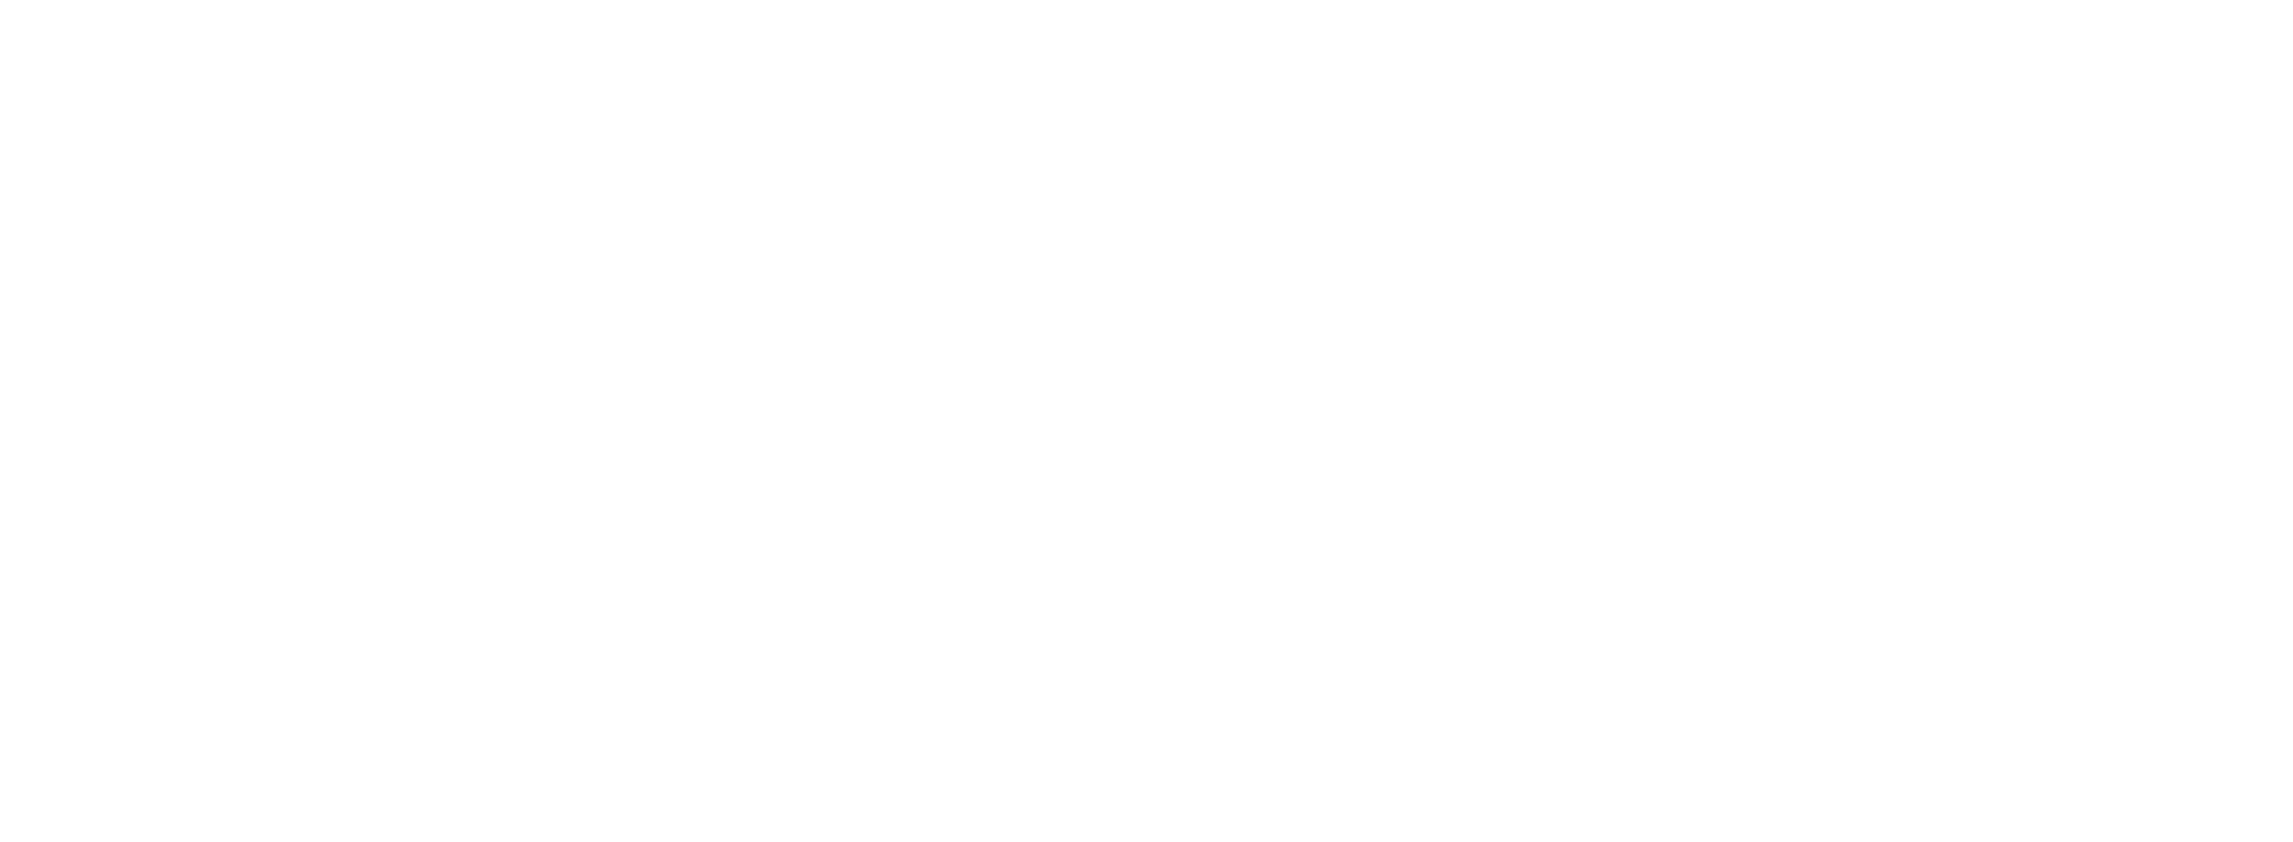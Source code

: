 // vim: set nomodifiable : DO NOT EDIT
//
// Edit "support/dotifyDependencyGraph.ts" and run "make docs" instead.
//
// @generated

digraph dependency_graph {
  bgcolor = "transparent";

  node[color = "white", fontcolor = "white"]; "@masochist/benchmark"
  node[color = "white", fontcolor = "white"]; "@masochist/codegen"
  node[color = "white", fontcolor = "white"]; "@masochist/compiler"
  node[color = "white", fontcolor = "white"]; "@masochist/graphql"
  node[color = "white", fontcolor = "white"]; "@masochist/legacy"
  node[color = "white", fontcolor = "white"]; "@masochist/lexer"
  node[color = "white", fontcolor = "white"]; "@masochist/parser"
  node[color = "white", fontcolor = "white"]; "@masochist/typescript"

  "@masochist/benchmark" -> "@masochist/common" [color = "white", fontcolor = "white"];
  "@masochist/benchmark" -> "@masochist/graphql" [color = "white", fontcolor = "white"];
  "@masochist/benchmark" -> "@masochist/legacy" [color = "white", fontcolor = "white"];
  "@masochist/benchmark" -> "@masochist/lexer" [color = "white", fontcolor = "white"];
  "@masochist/benchmark" -> "@masochist/parser" [color = "white", fontcolor = "white"];
  "@masochist/benchmark" -> "graphql" [color = "white", fontcolor = "white"];
  "@masochist/codegen" -> "@masochist/common" [color = "white", fontcolor = "white"];
  "@masochist/codegen" -> "@masochist/types" [color = "white", fontcolor = "white"];
  "@masochist/compiler" -> "@masochist/common" [color = "white", fontcolor = "white"];
  "@masochist/graphql" -> "@masochist/codegen" [color = "white", fontcolor = "white"];
  "@masochist/graphql" -> "@masochist/common" [color = "white", fontcolor = "white"];
  "@masochist/graphql" -> "@masochist/lexer" [color = "white", fontcolor = "white"];
  "@masochist/graphql" -> "@masochist/parser" [color = "white", fontcolor = "white"];
  "@masochist/graphql" -> "@masochist/types" [color = "white", fontcolor = "white"];
  "@masochist/legacy" -> "@masochist/common" [color = "white", fontcolor = "white"];
  "@masochist/lexer" -> "@masochist/codegen" [color = "white", fontcolor = "white"];
  "@masochist/lexer" -> "@masochist/common" [color = "white", fontcolor = "white"];
  "@masochist/lexer" -> "@masochist/types" [color = "white", fontcolor = "white"];
  "@masochist/parser" -> "@masochist/codegen" [color = "white", fontcolor = "white"];
  "@masochist/parser" -> "@masochist/common" [color = "white", fontcolor = "white"];
  "@masochist/parser" -> "@masochist/lexer" [color = "white", fontcolor = "white"];
  "@masochist/parser" -> "@masochist/types" [color = "white", fontcolor = "white"];
  "@masochist/typescript" -> "@masochist/codegen" [color = "white", fontcolor = "white"];
  "@masochist/typescript" -> "@masochist/common" [color = "white", fontcolor = "white"];
  "@masochist/typescript" -> "@masochist/lexer" [color = "white", fontcolor = "white"];
  "@masochist/typescript" -> "@masochist/parser" [color = "white", fontcolor = "white"];
  "@masochist/typescript" -> "@masochist/types" [color = "white", fontcolor = "white"];
}
